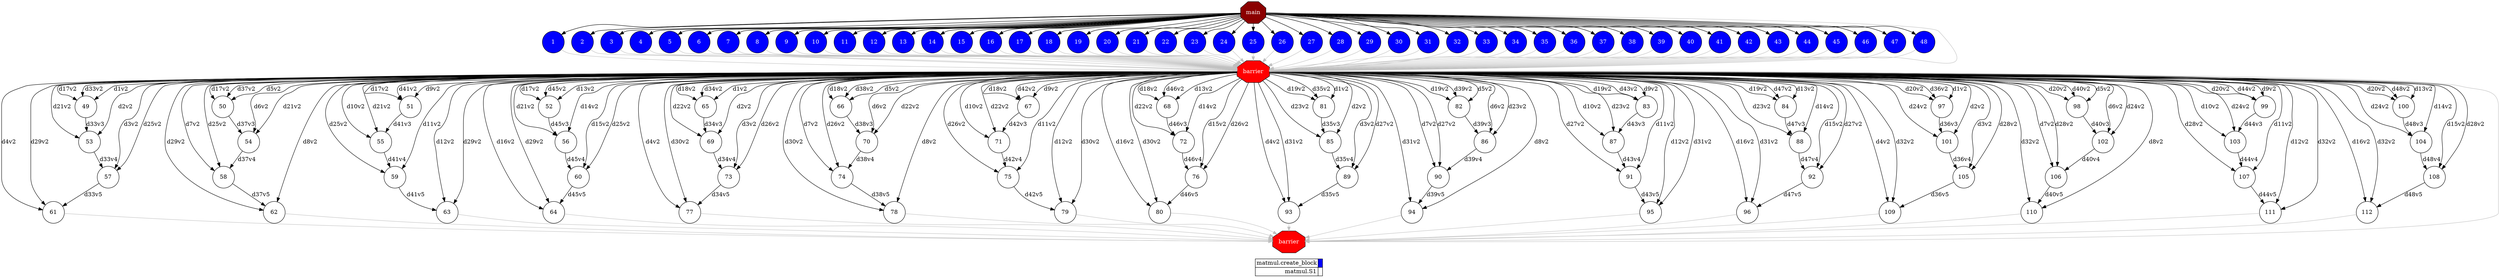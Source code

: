 digraph {
  rankdir=TB;
  labeljust="l";
  compound= true;
  subgraph dependence_graph {
    ranksep=0.20;
    node[height=0.75];

Synchro0[label="main", shape=octagon, style=filled fillcolor="#8B0000" fontcolor="#FFFFFF"];
1[shape=circle, style=filled fillcolor="#0000ff" fontcolor="#ffffff"];
Synchro0 -> 1;
2[shape=circle, style=filled fillcolor="#0000ff" fontcolor="#ffffff"];
Synchro0 -> 2;
3[shape=circle, style=filled fillcolor="#0000ff" fontcolor="#ffffff"];
Synchro0 -> 3;
4[shape=circle, style=filled fillcolor="#0000ff" fontcolor="#ffffff"];
Synchro0 -> 4;
5[shape=circle, style=filled fillcolor="#0000ff" fontcolor="#ffffff"];
Synchro0 -> 5;
6[shape=circle, style=filled fillcolor="#0000ff" fontcolor="#ffffff"];
Synchro0 -> 6;
7[shape=circle, style=filled fillcolor="#0000ff" fontcolor="#ffffff"];
Synchro0 -> 7;
8[shape=circle, style=filled fillcolor="#0000ff" fontcolor="#ffffff"];
Synchro0 -> 8;
9[shape=circle, style=filled fillcolor="#0000ff" fontcolor="#ffffff"];
Synchro0 -> 9;
10[shape=circle, style=filled fillcolor="#0000ff" fontcolor="#ffffff"];
Synchro0 -> 10;
11[shape=circle, style=filled fillcolor="#0000ff" fontcolor="#ffffff"];
Synchro0 -> 11;
12[shape=circle, style=filled fillcolor="#0000ff" fontcolor="#ffffff"];
Synchro0 -> 12;
13[shape=circle, style=filled fillcolor="#0000ff" fontcolor="#ffffff"];
Synchro0 -> 13;
14[shape=circle, style=filled fillcolor="#0000ff" fontcolor="#ffffff"];
Synchro0 -> 14;
15[shape=circle, style=filled fillcolor="#0000ff" fontcolor="#ffffff"];
Synchro0 -> 15;
16[shape=circle, style=filled fillcolor="#0000ff" fontcolor="#ffffff"];
Synchro0 -> 16;
17[shape=circle, style=filled fillcolor="#0000ff" fontcolor="#ffffff"];
Synchro0 -> 17;
18[shape=circle, style=filled fillcolor="#0000ff" fontcolor="#ffffff"];
Synchro0 -> 18;
19[shape=circle, style=filled fillcolor="#0000ff" fontcolor="#ffffff"];
Synchro0 -> 19;
20[shape=circle, style=filled fillcolor="#0000ff" fontcolor="#ffffff"];
Synchro0 -> 20;
21[shape=circle, style=filled fillcolor="#0000ff" fontcolor="#ffffff"];
Synchro0 -> 21;
22[shape=circle, style=filled fillcolor="#0000ff" fontcolor="#ffffff"];
Synchro0 -> 22;
23[shape=circle, style=filled fillcolor="#0000ff" fontcolor="#ffffff"];
Synchro0 -> 23;
24[shape=circle, style=filled fillcolor="#0000ff" fontcolor="#ffffff"];
Synchro0 -> 24;
25[shape=circle, style=filled fillcolor="#0000ff" fontcolor="#ffffff"];
Synchro0 -> 25;
26[shape=circle, style=filled fillcolor="#0000ff" fontcolor="#ffffff"];
Synchro0 -> 26;
27[shape=circle, style=filled fillcolor="#0000ff" fontcolor="#ffffff"];
Synchro0 -> 27;
28[shape=circle, style=filled fillcolor="#0000ff" fontcolor="#ffffff"];
Synchro0 -> 28;
29[shape=circle, style=filled fillcolor="#0000ff" fontcolor="#ffffff"];
Synchro0 -> 29;
30[shape=circle, style=filled fillcolor="#0000ff" fontcolor="#ffffff"];
Synchro0 -> 30;
31[shape=circle, style=filled fillcolor="#0000ff" fontcolor="#ffffff"];
Synchro0 -> 31;
32[shape=circle, style=filled fillcolor="#0000ff" fontcolor="#ffffff"];
Synchro0 -> 32;
33[shape=circle, style=filled fillcolor="#0000ff" fontcolor="#ffffff"];
Synchro0 -> 33;
34[shape=circle, style=filled fillcolor="#0000ff" fontcolor="#ffffff"];
Synchro0 -> 34;
35[shape=circle, style=filled fillcolor="#0000ff" fontcolor="#ffffff"];
Synchro0 -> 35;
36[shape=circle, style=filled fillcolor="#0000ff" fontcolor="#ffffff"];
Synchro0 -> 36;
37[shape=circle, style=filled fillcolor="#0000ff" fontcolor="#ffffff"];
Synchro0 -> 37;
38[shape=circle, style=filled fillcolor="#0000ff" fontcolor="#ffffff"];
Synchro0 -> 38;
39[shape=circle, style=filled fillcolor="#0000ff" fontcolor="#ffffff"];
Synchro0 -> 39;
40[shape=circle, style=filled fillcolor="#0000ff" fontcolor="#ffffff"];
Synchro0 -> 40;
41[shape=circle, style=filled fillcolor="#0000ff" fontcolor="#ffffff"];
Synchro0 -> 41;
42[shape=circle, style=filled fillcolor="#0000ff" fontcolor="#ffffff"];
Synchro0 -> 42;
43[shape=circle, style=filled fillcolor="#0000ff" fontcolor="#ffffff"];
Synchro0 -> 43;
44[shape=circle, style=filled fillcolor="#0000ff" fontcolor="#ffffff"];
Synchro0 -> 44;
45[shape=circle, style=filled fillcolor="#0000ff" fontcolor="#ffffff"];
Synchro0 -> 45;
46[shape=circle, style=filled fillcolor="#0000ff" fontcolor="#ffffff"];
Synchro0 -> 46;
47[shape=circle, style=filled fillcolor="#0000ff" fontcolor="#ffffff"];
Synchro0 -> 47;
48[shape=circle, style=filled fillcolor="#0000ff" fontcolor="#ffffff"];
Synchro0 -> 48;
Synchro1[label="barrier", shape=octagon, style=filled fillcolor="#ff0000" fontcolor="#FFFFFF"];
Synchro0 -> Synchro1 [color=grey];
13 -> Synchro1 [color=grey];
46 -> Synchro1 [color=grey];
3 -> Synchro1 [color=grey];
27 -> Synchro1 [color=grey];
43 -> Synchro1 [color=grey];
44 -> Synchro1 [color=grey];
34 -> Synchro1 [color=grey];
39 -> Synchro1 [color=grey];
1 -> Synchro1 [color=grey];
21 -> Synchro1 [color=grey];
30 -> Synchro1 [color=grey];
6 -> Synchro1 [color=grey];
24 -> Synchro1 [color=grey];
35 -> Synchro1 [color=grey];
45 -> Synchro1 [color=grey];
25 -> Synchro1 [color=grey];
29 -> Synchro1 [color=grey];
4 -> Synchro1 [color=grey];
17 -> Synchro1 [color=grey];
19 -> Synchro1 [color=grey];
28 -> Synchro1 [color=grey];
40 -> Synchro1 [color=grey];
8 -> Synchro1 [color=grey];
26 -> Synchro1 [color=grey];
33 -> Synchro1 [color=grey];
15 -> Synchro1 [color=grey];
22 -> Synchro1 [color=grey];
31 -> Synchro1 [color=grey];
48 -> Synchro1 [color=grey];
9 -> Synchro1 [color=grey];
32 -> Synchro1 [color=grey];
41 -> Synchro1 [color=grey];
10 -> Synchro1 [color=grey];
16 -> Synchro1 [color=grey];
5 -> Synchro1 [color=grey];
7 -> Synchro1 [color=grey];
37 -> Synchro1 [color=grey];
23 -> Synchro1 [color=grey];
38 -> Synchro1 [color=grey];
42 -> Synchro1 [color=grey];
14 -> Synchro1 [color=grey];
11 -> Synchro1 [color=grey];
47 -> Synchro1 [color=grey];
18 -> Synchro1 [color=grey];
12 -> Synchro1 [color=grey];
36 -> Synchro1 [color=grey];
20 -> Synchro1 [color=grey];
2 -> Synchro1 [color=grey];
49[shape=circle, style=filled fillcolor="#ffffff" fontcolor="#000000"];
Synchro1 -> 49 [label="d1v2"];
Synchro1 -> 49 [label="d17v2"];
Synchro1 -> 49 [label="d33v2"];
50[shape=circle, style=filled fillcolor="#ffffff" fontcolor="#000000"];
Synchro1 -> 50 [label="d5v2"];
Synchro1 -> 50 [label="d17v2"];
Synchro1 -> 50 [label="d37v2"];
51[shape=circle, style=filled fillcolor="#ffffff" fontcolor="#000000"];
Synchro1 -> 51 [label="d9v2"];
Synchro1 -> 51 [label="d17v2"];
Synchro1 -> 51 [label="d41v2"];
52[shape=circle, style=filled fillcolor="#ffffff" fontcolor="#000000"];
Synchro1 -> 52 [label="d13v2"];
Synchro1 -> 52 [label="d17v2"];
Synchro1 -> 52 [label="d45v2"];
53[shape=circle, style=filled fillcolor="#ffffff" fontcolor="#000000"];
Synchro1 -> 53 [label="d2v2"];
Synchro1 -> 53 [label="d21v2"];
49 -> 53 [label="d33v3"];
54[shape=circle, style=filled fillcolor="#ffffff" fontcolor="#000000"];
Synchro1 -> 54 [label="d6v2"];
Synchro1 -> 54 [label="d21v2"];
50 -> 54 [label="d37v3"];
55[shape=circle, style=filled fillcolor="#ffffff" fontcolor="#000000"];
Synchro1 -> 55 [label="d10v2"];
Synchro1 -> 55 [label="d21v2"];
51 -> 55 [label="d41v3"];
56[shape=circle, style=filled fillcolor="#ffffff" fontcolor="#000000"];
Synchro1 -> 56 [label="d14v2"];
Synchro1 -> 56 [label="d21v2"];
52 -> 56 [label="d45v3"];
57[shape=circle, style=filled fillcolor="#ffffff" fontcolor="#000000"];
Synchro1 -> 57 [label="d3v2"];
Synchro1 -> 57 [label="d25v2"];
53 -> 57 [label="d33v4"];
58[shape=circle, style=filled fillcolor="#ffffff" fontcolor="#000000"];
Synchro1 -> 58 [label="d7v2"];
Synchro1 -> 58 [label="d25v2"];
54 -> 58 [label="d37v4"];
59[shape=circle, style=filled fillcolor="#ffffff" fontcolor="#000000"];
Synchro1 -> 59 [label="d11v2"];
Synchro1 -> 59 [label="d25v2"];
55 -> 59 [label="d41v4"];
60[shape=circle, style=filled fillcolor="#ffffff" fontcolor="#000000"];
Synchro1 -> 60 [label="d15v2"];
Synchro1 -> 60 [label="d25v2"];
56 -> 60 [label="d45v4"];
61[shape=circle, style=filled fillcolor="#ffffff" fontcolor="#000000"];
Synchro1 -> 61 [label="d4v2"];
Synchro1 -> 61 [label="d29v2"];
57 -> 61 [label="d33v5"];
62[shape=circle, style=filled fillcolor="#ffffff" fontcolor="#000000"];
Synchro1 -> 62 [label="d8v2"];
Synchro1 -> 62 [label="d29v2"];
58 -> 62 [label="d37v5"];
63[shape=circle, style=filled fillcolor="#ffffff" fontcolor="#000000"];
Synchro1 -> 63 [label="d12v2"];
Synchro1 -> 63 [label="d29v2"];
59 -> 63 [label="d41v5"];
64[shape=circle, style=filled fillcolor="#ffffff" fontcolor="#000000"];
Synchro1 -> 64 [label="d16v2"];
Synchro1 -> 64 [label="d29v2"];
60 -> 64 [label="d45v5"];
65[shape=circle, style=filled fillcolor="#ffffff" fontcolor="#000000"];
Synchro1 -> 65 [label="d1v2"];
Synchro1 -> 65 [label="d18v2"];
Synchro1 -> 65 [label="d34v2"];
66[shape=circle, style=filled fillcolor="#ffffff" fontcolor="#000000"];
Synchro1 -> 66 [label="d5v2"];
Synchro1 -> 66 [label="d18v2"];
Synchro1 -> 66 [label="d38v2"];
67[shape=circle, style=filled fillcolor="#ffffff" fontcolor="#000000"];
Synchro1 -> 67 [label="d9v2"];
Synchro1 -> 67 [label="d18v2"];
Synchro1 -> 67 [label="d42v2"];
68[shape=circle, style=filled fillcolor="#ffffff" fontcolor="#000000"];
Synchro1 -> 68 [label="d13v2"];
Synchro1 -> 68 [label="d18v2"];
Synchro1 -> 68 [label="d46v2"];
69[shape=circle, style=filled fillcolor="#ffffff" fontcolor="#000000"];
Synchro1 -> 69 [label="d2v2"];
Synchro1 -> 69 [label="d22v2"];
65 -> 69 [label="d34v3"];
70[shape=circle, style=filled fillcolor="#ffffff" fontcolor="#000000"];
Synchro1 -> 70 [label="d6v2"];
Synchro1 -> 70 [label="d22v2"];
66 -> 70 [label="d38v3"];
71[shape=circle, style=filled fillcolor="#ffffff" fontcolor="#000000"];
Synchro1 -> 71 [label="d10v2"];
Synchro1 -> 71 [label="d22v2"];
67 -> 71 [label="d42v3"];
72[shape=circle, style=filled fillcolor="#ffffff" fontcolor="#000000"];
Synchro1 -> 72 [label="d14v2"];
Synchro1 -> 72 [label="d22v2"];
68 -> 72 [label="d46v3"];
73[shape=circle, style=filled fillcolor="#ffffff" fontcolor="#000000"];
Synchro1 -> 73 [label="d3v2"];
Synchro1 -> 73 [label="d26v2"];
69 -> 73 [label="d34v4"];
74[shape=circle, style=filled fillcolor="#ffffff" fontcolor="#000000"];
Synchro1 -> 74 [label="d7v2"];
Synchro1 -> 74 [label="d26v2"];
70 -> 74 [label="d38v4"];
75[shape=circle, style=filled fillcolor="#ffffff" fontcolor="#000000"];
Synchro1 -> 75 [label="d11v2"];
Synchro1 -> 75 [label="d26v2"];
71 -> 75 [label="d42v4"];
76[shape=circle, style=filled fillcolor="#ffffff" fontcolor="#000000"];
Synchro1 -> 76 [label="d15v2"];
Synchro1 -> 76 [label="d26v2"];
72 -> 76 [label="d46v4"];
77[shape=circle, style=filled fillcolor="#ffffff" fontcolor="#000000"];
Synchro1 -> 77 [label="d4v2"];
Synchro1 -> 77 [label="d30v2"];
73 -> 77 [label="d34v5"];
78[shape=circle, style=filled fillcolor="#ffffff" fontcolor="#000000"];
Synchro1 -> 78 [label="d8v2"];
Synchro1 -> 78 [label="d30v2"];
74 -> 78 [label="d38v5"];
79[shape=circle, style=filled fillcolor="#ffffff" fontcolor="#000000"];
Synchro1 -> 79 [label="d12v2"];
Synchro1 -> 79 [label="d30v2"];
75 -> 79 [label="d42v5"];
80[shape=circle, style=filled fillcolor="#ffffff" fontcolor="#000000"];
Synchro1 -> 80 [label="d16v2"];
Synchro1 -> 80 [label="d30v2"];
76 -> 80 [label="d46v5"];
81[shape=circle, style=filled fillcolor="#ffffff" fontcolor="#000000"];
Synchro1 -> 81 [label="d1v2"];
Synchro1 -> 81 [label="d19v2"];
Synchro1 -> 81 [label="d35v2"];
82[shape=circle, style=filled fillcolor="#ffffff" fontcolor="#000000"];
Synchro1 -> 82 [label="d5v2"];
Synchro1 -> 82 [label="d19v2"];
Synchro1 -> 82 [label="d39v2"];
83[shape=circle, style=filled fillcolor="#ffffff" fontcolor="#000000"];
Synchro1 -> 83 [label="d9v2"];
Synchro1 -> 83 [label="d19v2"];
Synchro1 -> 83 [label="d43v2"];
84[shape=circle, style=filled fillcolor="#ffffff" fontcolor="#000000"];
Synchro1 -> 84 [label="d13v2"];
Synchro1 -> 84 [label="d19v2"];
Synchro1 -> 84 [label="d47v2"];
85[shape=circle, style=filled fillcolor="#ffffff" fontcolor="#000000"];
Synchro1 -> 85 [label="d2v2"];
Synchro1 -> 85 [label="d23v2"];
81 -> 85 [label="d35v3"];
86[shape=circle, style=filled fillcolor="#ffffff" fontcolor="#000000"];
Synchro1 -> 86 [label="d6v2"];
Synchro1 -> 86 [label="d23v2"];
82 -> 86 [label="d39v3"];
87[shape=circle, style=filled fillcolor="#ffffff" fontcolor="#000000"];
Synchro1 -> 87 [label="d10v2"];
Synchro1 -> 87 [label="d23v2"];
83 -> 87 [label="d43v3"];
88[shape=circle, style=filled fillcolor="#ffffff" fontcolor="#000000"];
Synchro1 -> 88 [label="d14v2"];
Synchro1 -> 88 [label="d23v2"];
84 -> 88 [label="d47v3"];
89[shape=circle, style=filled fillcolor="#ffffff" fontcolor="#000000"];
Synchro1 -> 89 [label="d3v2"];
Synchro1 -> 89 [label="d27v2"];
85 -> 89 [label="d35v4"];
90[shape=circle, style=filled fillcolor="#ffffff" fontcolor="#000000"];
Synchro1 -> 90 [label="d7v2"];
Synchro1 -> 90 [label="d27v2"];
86 -> 90 [label="d39v4"];
91[shape=circle, style=filled fillcolor="#ffffff" fontcolor="#000000"];
Synchro1 -> 91 [label="d11v2"];
Synchro1 -> 91 [label="d27v2"];
87 -> 91 [label="d43v4"];
92[shape=circle, style=filled fillcolor="#ffffff" fontcolor="#000000"];
Synchro1 -> 92 [label="d15v2"];
Synchro1 -> 92 [label="d27v2"];
88 -> 92 [label="d47v4"];
93[shape=circle, style=filled fillcolor="#ffffff" fontcolor="#000000"];
Synchro1 -> 93 [label="d4v2"];
Synchro1 -> 93 [label="d31v2"];
89 -> 93 [label="d35v5"];
94[shape=circle, style=filled fillcolor="#ffffff" fontcolor="#000000"];
Synchro1 -> 94 [label="d8v2"];
Synchro1 -> 94 [label="d31v2"];
90 -> 94 [label="d39v5"];
95[shape=circle, style=filled fillcolor="#ffffff" fontcolor="#000000"];
Synchro1 -> 95 [label="d12v2"];
Synchro1 -> 95 [label="d31v2"];
91 -> 95 [label="d43v5"];
96[shape=circle, style=filled fillcolor="#ffffff" fontcolor="#000000"];
Synchro1 -> 96 [label="d16v2"];
Synchro1 -> 96 [label="d31v2"];
92 -> 96 [label="d47v5"];
97[shape=circle, style=filled fillcolor="#ffffff" fontcolor="#000000"];
Synchro1 -> 97 [label="d1v2"];
Synchro1 -> 97 [label="d20v2"];
Synchro1 -> 97 [label="d36v2"];
98[shape=circle, style=filled fillcolor="#ffffff" fontcolor="#000000"];
Synchro1 -> 98 [label="d5v2"];
Synchro1 -> 98 [label="d20v2"];
Synchro1 -> 98 [label="d40v2"];
99[shape=circle, style=filled fillcolor="#ffffff" fontcolor="#000000"];
Synchro1 -> 99 [label="d9v2"];
Synchro1 -> 99 [label="d20v2"];
Synchro1 -> 99 [label="d44v2"];
100[shape=circle, style=filled fillcolor="#ffffff" fontcolor="#000000"];
Synchro1 -> 100 [label="d13v2"];
Synchro1 -> 100 [label="d20v2"];
Synchro1 -> 100 [label="d48v2"];
101[shape=circle, style=filled fillcolor="#ffffff" fontcolor="#000000"];
Synchro1 -> 101 [label="d2v2"];
Synchro1 -> 101 [label="d24v2"];
97 -> 101 [label="d36v3"];
102[shape=circle, style=filled fillcolor="#ffffff" fontcolor="#000000"];
Synchro1 -> 102 [label="d6v2"];
Synchro1 -> 102 [label="d24v2"];
98 -> 102 [label="d40v3"];
103[shape=circle, style=filled fillcolor="#ffffff" fontcolor="#000000"];
Synchro1 -> 103 [label="d10v2"];
Synchro1 -> 103 [label="d24v2"];
99 -> 103 [label="d44v3"];
104[shape=circle, style=filled fillcolor="#ffffff" fontcolor="#000000"];
Synchro1 -> 104 [label="d14v2"];
Synchro1 -> 104 [label="d24v2"];
100 -> 104 [label="d48v3"];
105[shape=circle, style=filled fillcolor="#ffffff" fontcolor="#000000"];
Synchro1 -> 105 [label="d3v2"];
Synchro1 -> 105 [label="d28v2"];
101 -> 105 [label="d36v4"];
106[shape=circle, style=filled fillcolor="#ffffff" fontcolor="#000000"];
Synchro1 -> 106 [label="d7v2"];
Synchro1 -> 106 [label="d28v2"];
102 -> 106 [label="d40v4"];
107[shape=circle, style=filled fillcolor="#ffffff" fontcolor="#000000"];
Synchro1 -> 107 [label="d11v2"];
Synchro1 -> 107 [label="d28v2"];
103 -> 107 [label="d44v4"];
108[shape=circle, style=filled fillcolor="#ffffff" fontcolor="#000000"];
Synchro1 -> 108 [label="d15v2"];
Synchro1 -> 108 [label="d28v2"];
104 -> 108 [label="d48v4"];
109[shape=circle, style=filled fillcolor="#ffffff" fontcolor="#000000"];
Synchro1 -> 109 [label="d4v2"];
Synchro1 -> 109 [label="d32v2"];
105 -> 109 [label="d36v5"];
110[shape=circle, style=filled fillcolor="#ffffff" fontcolor="#000000"];
Synchro1 -> 110 [label="d8v2"];
Synchro1 -> 110 [label="d32v2"];
106 -> 110 [label="d40v5"];
111[shape=circle, style=filled fillcolor="#ffffff" fontcolor="#000000"];
Synchro1 -> 111 [label="d12v2"];
Synchro1 -> 111 [label="d32v2"];
107 -> 111 [label="d44v5"];
112[shape=circle, style=filled fillcolor="#ffffff" fontcolor="#000000"];
Synchro1 -> 112 [label="d16v2"];
Synchro1 -> 112 [label="d32v2"];
108 -> 112 [label="d48v5"];
Synchro2[label="barrier", shape=octagon, style=filled fillcolor="#ff0000" fontcolor="#FFFFFF"];
Synchro1 -> Synchro2 [color=grey];
78 -> Synchro2 [color=grey];
93 -> Synchro2 [color=grey];
109 -> Synchro2 [color=grey];
61 -> Synchro2 [color=grey];
63 -> Synchro2 [color=grey];
111 -> Synchro2 [color=grey];
95 -> Synchro2 [color=grey];
80 -> Synchro2 [color=grey];
77 -> Synchro2 [color=grey];
110 -> Synchro2 [color=grey];
79 -> Synchro2 [color=grey];
112 -> Synchro2 [color=grey];
94 -> Synchro2 [color=grey];
64 -> Synchro2 [color=grey];
62 -> Synchro2 [color=grey];
96 -> Synchro2 [color=grey];  }
  subgraph legend {
    rank=sink;
    node [shape=plaintext, height=0.75];
    ranksep=0.20;
    label = "Legend";
    key [label=<
      <table border="0" cellpadding="2" cellspacing="0" cellborder="1">
<tr>
<td align="right">matmul.create_block</td>
<td bgcolor="#0000ff">&nbsp;</td>
</tr>
<tr>
<td align="right">matmul.S1</td>
<td bgcolor="#ffffff">&nbsp;</td>
</tr>
      </table>
    >]
  }
}
